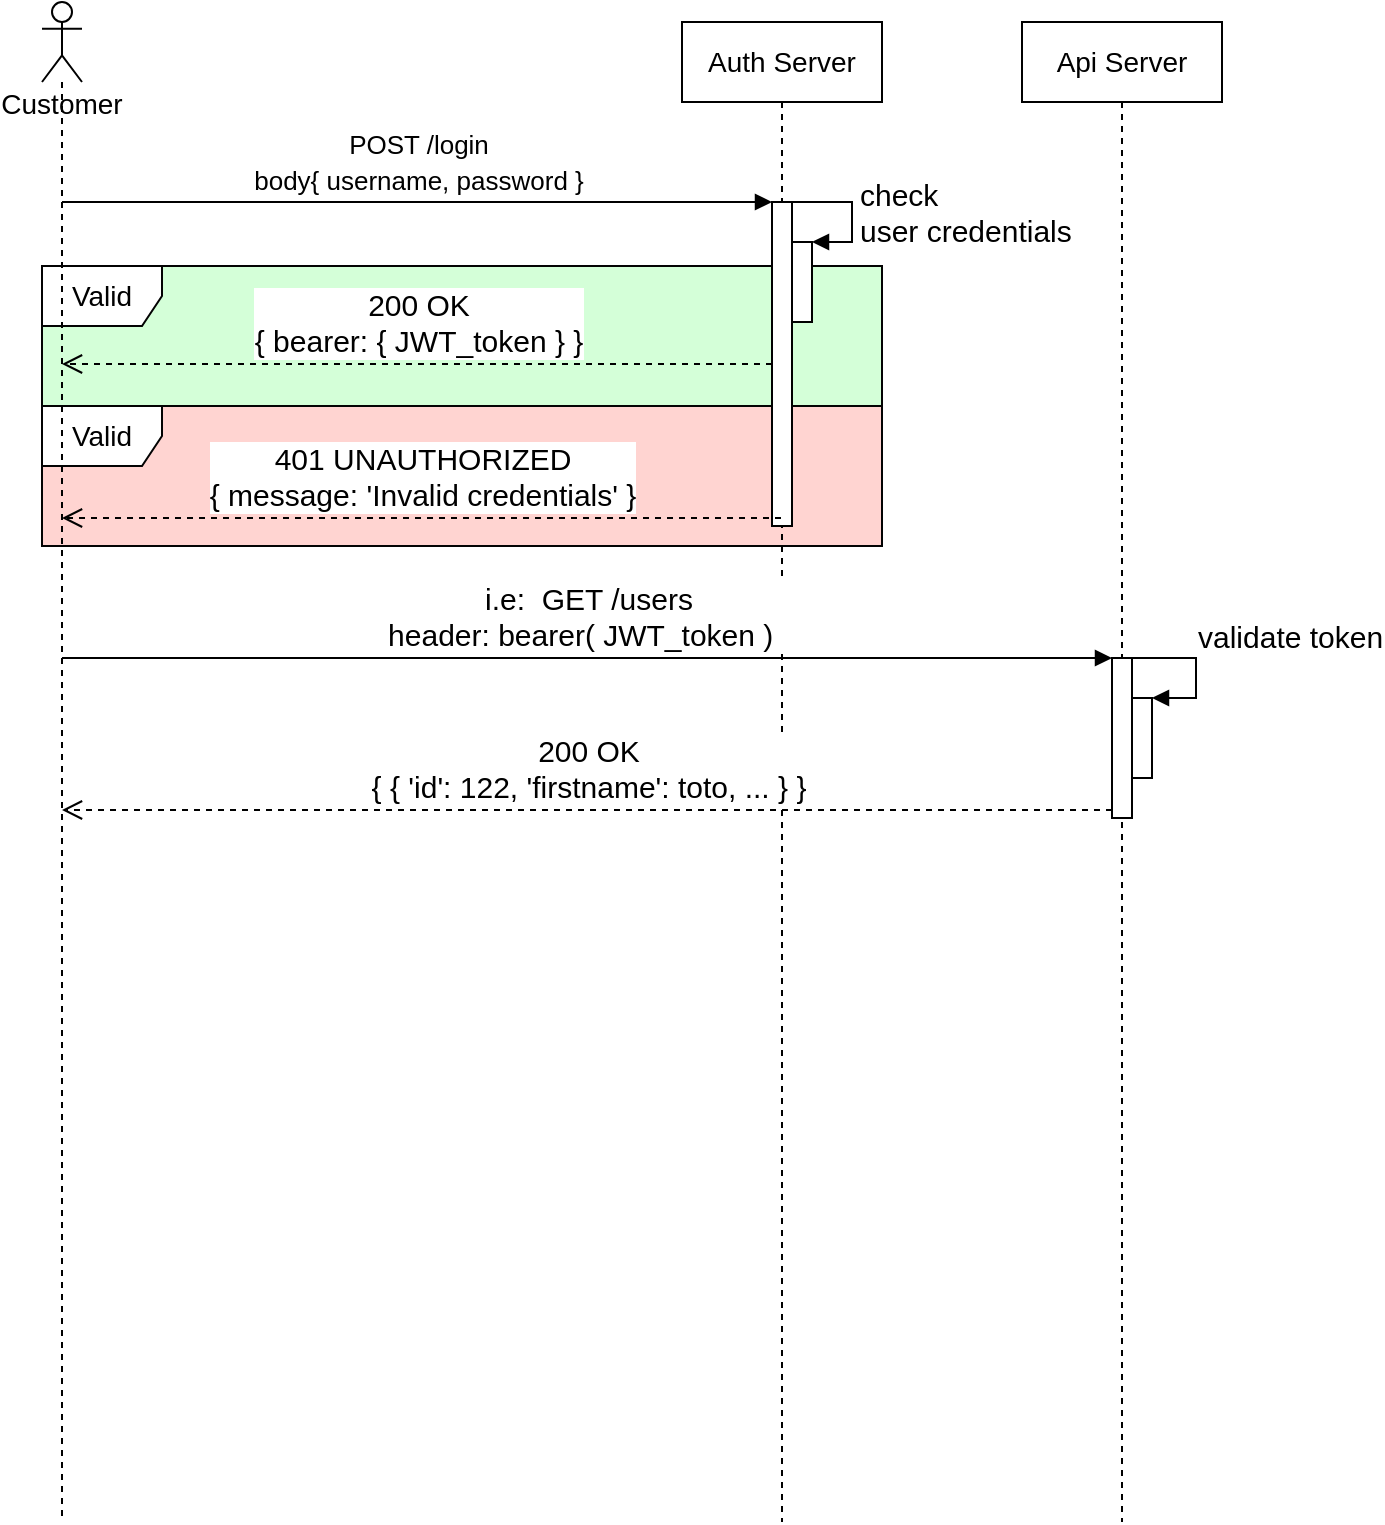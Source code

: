 <mxfile version="13.6.2" type="device"><diagram id="qFqVzyxTB85hm8HDB7dv" name="Page-1"><mxGraphModel dx="748" dy="821" grid="1" gridSize="14" guides="1" tooltips="1" connect="1" arrows="1" fold="1" page="1" pageScale="1" pageWidth="827" pageHeight="1169" math="0" shadow="0"><root><mxCell id="0"/><mxCell id="1" parent="0"/><mxCell id="eQn8jLA7vfcFoF9jmbCP-25" value="Valid" style="shape=umlFrame;whiteSpace=wrap;html=1;fontSize=14;swimlaneFillColor=#FFD4D1;fillColor=#FFFFFF;strokeColor=#030303;" vertex="1" parent="1"><mxGeometry x="70" y="252" width="420" height="70" as="geometry"/></mxCell><mxCell id="eQn8jLA7vfcFoF9jmbCP-24" value="Valid" style="shape=umlFrame;whiteSpace=wrap;html=1;fontSize=14;swimlaneFillColor=#D4FFD8;fillColor=#FFFFFF;strokeColor=#030303;" vertex="1" parent="1"><mxGeometry x="70" y="182" width="420" height="70" as="geometry"/></mxCell><mxCell id="eQn8jLA7vfcFoF9jmbCP-3" value="Auth Server" style="shape=umlLifeline;perimeter=lifelinePerimeter;whiteSpace=wrap;html=1;container=1;collapsible=0;recursiveResize=0;outlineConnect=0;fontSize=14;" vertex="1" parent="1"><mxGeometry x="390" y="60" width="100" height="750" as="geometry"/></mxCell><mxCell id="eQn8jLA7vfcFoF9jmbCP-7" value="" style="html=1;points=[];perimeter=orthogonalPerimeter;fontSize=15;" vertex="1" parent="eQn8jLA7vfcFoF9jmbCP-3"><mxGeometry x="45" y="90" width="10" height="162" as="geometry"/></mxCell><mxCell id="eQn8jLA7vfcFoF9jmbCP-10" value="" style="html=1;points=[];perimeter=orthogonalPerimeter;fontSize=15;" vertex="1" parent="eQn8jLA7vfcFoF9jmbCP-3"><mxGeometry x="55" y="110" width="10" height="40" as="geometry"/></mxCell><mxCell id="eQn8jLA7vfcFoF9jmbCP-11" value="check&amp;nbsp;&lt;br&gt;user credentials" style="edgeStyle=orthogonalEdgeStyle;html=1;align=left;spacingLeft=2;endArrow=block;rounded=0;entryX=1;entryY=0;fontSize=15;" edge="1" target="eQn8jLA7vfcFoF9jmbCP-10" parent="eQn8jLA7vfcFoF9jmbCP-3" source="eQn8jLA7vfcFoF9jmbCP-7"><mxGeometry relative="1" as="geometry"><mxPoint x="60" y="90" as="sourcePoint"/><Array as="points"><mxPoint x="85" y="90"/><mxPoint x="85" y="110"/></Array></mxGeometry></mxCell><mxCell id="eQn8jLA7vfcFoF9jmbCP-1" value="Customer&lt;br style=&quot;font-size: 14px;&quot;&gt;" style="shape=umlLifeline;participant=umlActor;perimeter=lifelinePerimeter;whiteSpace=wrap;html=1;container=1;collapsible=0;recursiveResize=0;verticalAlign=top;spacingTop=36;outlineConnect=0;fontSize=14;" vertex="1" parent="1"><mxGeometry x="70" y="50" width="20" height="760" as="geometry"/></mxCell><mxCell id="eQn8jLA7vfcFoF9jmbCP-2" value="Api Server" style="shape=umlLifeline;perimeter=lifelinePerimeter;whiteSpace=wrap;html=1;container=1;collapsible=0;recursiveResize=0;outlineConnect=0;fontSize=14;" vertex="1" parent="1"><mxGeometry x="560" y="60" width="100" height="750" as="geometry"/></mxCell><mxCell id="eQn8jLA7vfcFoF9jmbCP-12" value="" style="html=1;points=[];perimeter=orthogonalPerimeter;fontSize=15;" vertex="1" parent="eQn8jLA7vfcFoF9jmbCP-2"><mxGeometry x="45" y="318" width="10" height="80" as="geometry"/></mxCell><mxCell id="eQn8jLA7vfcFoF9jmbCP-22" value="" style="html=1;points=[];perimeter=orthogonalPerimeter;fontSize=15;" vertex="1" parent="eQn8jLA7vfcFoF9jmbCP-2"><mxGeometry x="55" y="338" width="10" height="40" as="geometry"/></mxCell><mxCell id="eQn8jLA7vfcFoF9jmbCP-23" value="validate token" style="edgeStyle=orthogonalEdgeStyle;html=1;align=left;spacingLeft=2;endArrow=block;rounded=0;entryX=1;entryY=0;fontSize=15;" edge="1" target="eQn8jLA7vfcFoF9jmbCP-22" parent="eQn8jLA7vfcFoF9jmbCP-2" source="eQn8jLA7vfcFoF9jmbCP-12"><mxGeometry x="-0.231" y="11" relative="1" as="geometry"><mxPoint x="62" y="230" as="sourcePoint"/><Array as="points"><mxPoint x="87" y="318"/><mxPoint x="87" y="338"/></Array><mxPoint as="offset"/></mxGeometry></mxCell><mxCell id="eQn8jLA7vfcFoF9jmbCP-8" value="&lt;font style=&quot;font-size: 13px&quot;&gt;POST /login&lt;br&gt;body{ username, password }&lt;/font&gt;" style="html=1;verticalAlign=bottom;endArrow=block;entryX=0;entryY=0;fontSize=15;" edge="1" target="eQn8jLA7vfcFoF9jmbCP-7" parent="1" source="eQn8jLA7vfcFoF9jmbCP-1"><mxGeometry relative="1" as="geometry"><mxPoint x="200" y="260" as="sourcePoint"/></mxGeometry></mxCell><mxCell id="eQn8jLA7vfcFoF9jmbCP-9" value="200 OK&lt;br&gt;{ bearer: { JWT_token } }" style="html=1;verticalAlign=bottom;endArrow=open;dashed=1;endSize=8;fontSize=15;" edge="1" source="eQn8jLA7vfcFoF9jmbCP-7" parent="1" target="eQn8jLA7vfcFoF9jmbCP-1"><mxGeometry relative="1" as="geometry"><mxPoint x="200" y="336" as="targetPoint"/><Array as="points"><mxPoint x="350" y="231"/></Array></mxGeometry></mxCell><mxCell id="eQn8jLA7vfcFoF9jmbCP-13" value="i.e:&amp;nbsp; GET /users&lt;br&gt;header: bearer( JWT_token )&amp;nbsp;&amp;nbsp;" style="html=1;verticalAlign=bottom;endArrow=block;entryX=0;entryY=0;fontSize=15;" edge="1" target="eQn8jLA7vfcFoF9jmbCP-12" parent="1" source="eQn8jLA7vfcFoF9jmbCP-1"><mxGeometry relative="1" as="geometry"><mxPoint x="378" y="280" as="sourcePoint"/></mxGeometry></mxCell><mxCell id="eQn8jLA7vfcFoF9jmbCP-14" value="200 OK&lt;br&gt;{ { 'id': 122, 'firstname': toto, ... } }" style="html=1;verticalAlign=bottom;endArrow=open;dashed=1;endSize=8;exitX=0;exitY=0.95;fontSize=15;" edge="1" source="eQn8jLA7vfcFoF9jmbCP-12" parent="1" target="eQn8jLA7vfcFoF9jmbCP-1"><mxGeometry relative="1" as="geometry"><mxPoint x="378" y="356" as="targetPoint"/></mxGeometry></mxCell><mxCell id="eQn8jLA7vfcFoF9jmbCP-26" value="401 UNAUTHORIZED&lt;br&gt;{ message: 'Invalid credentials' }" style="html=1;verticalAlign=bottom;endArrow=open;dashed=1;endSize=8;fontSize=15;" edge="1" parent="1" target="eQn8jLA7vfcFoF9jmbCP-1"><mxGeometry relative="1" as="geometry"><mxPoint x="84" y="308" as="targetPoint"/><mxPoint x="439.5" y="308" as="sourcePoint"/><Array as="points"><mxPoint x="354.5" y="308"/></Array></mxGeometry></mxCell></root></mxGraphModel></diagram></mxfile>